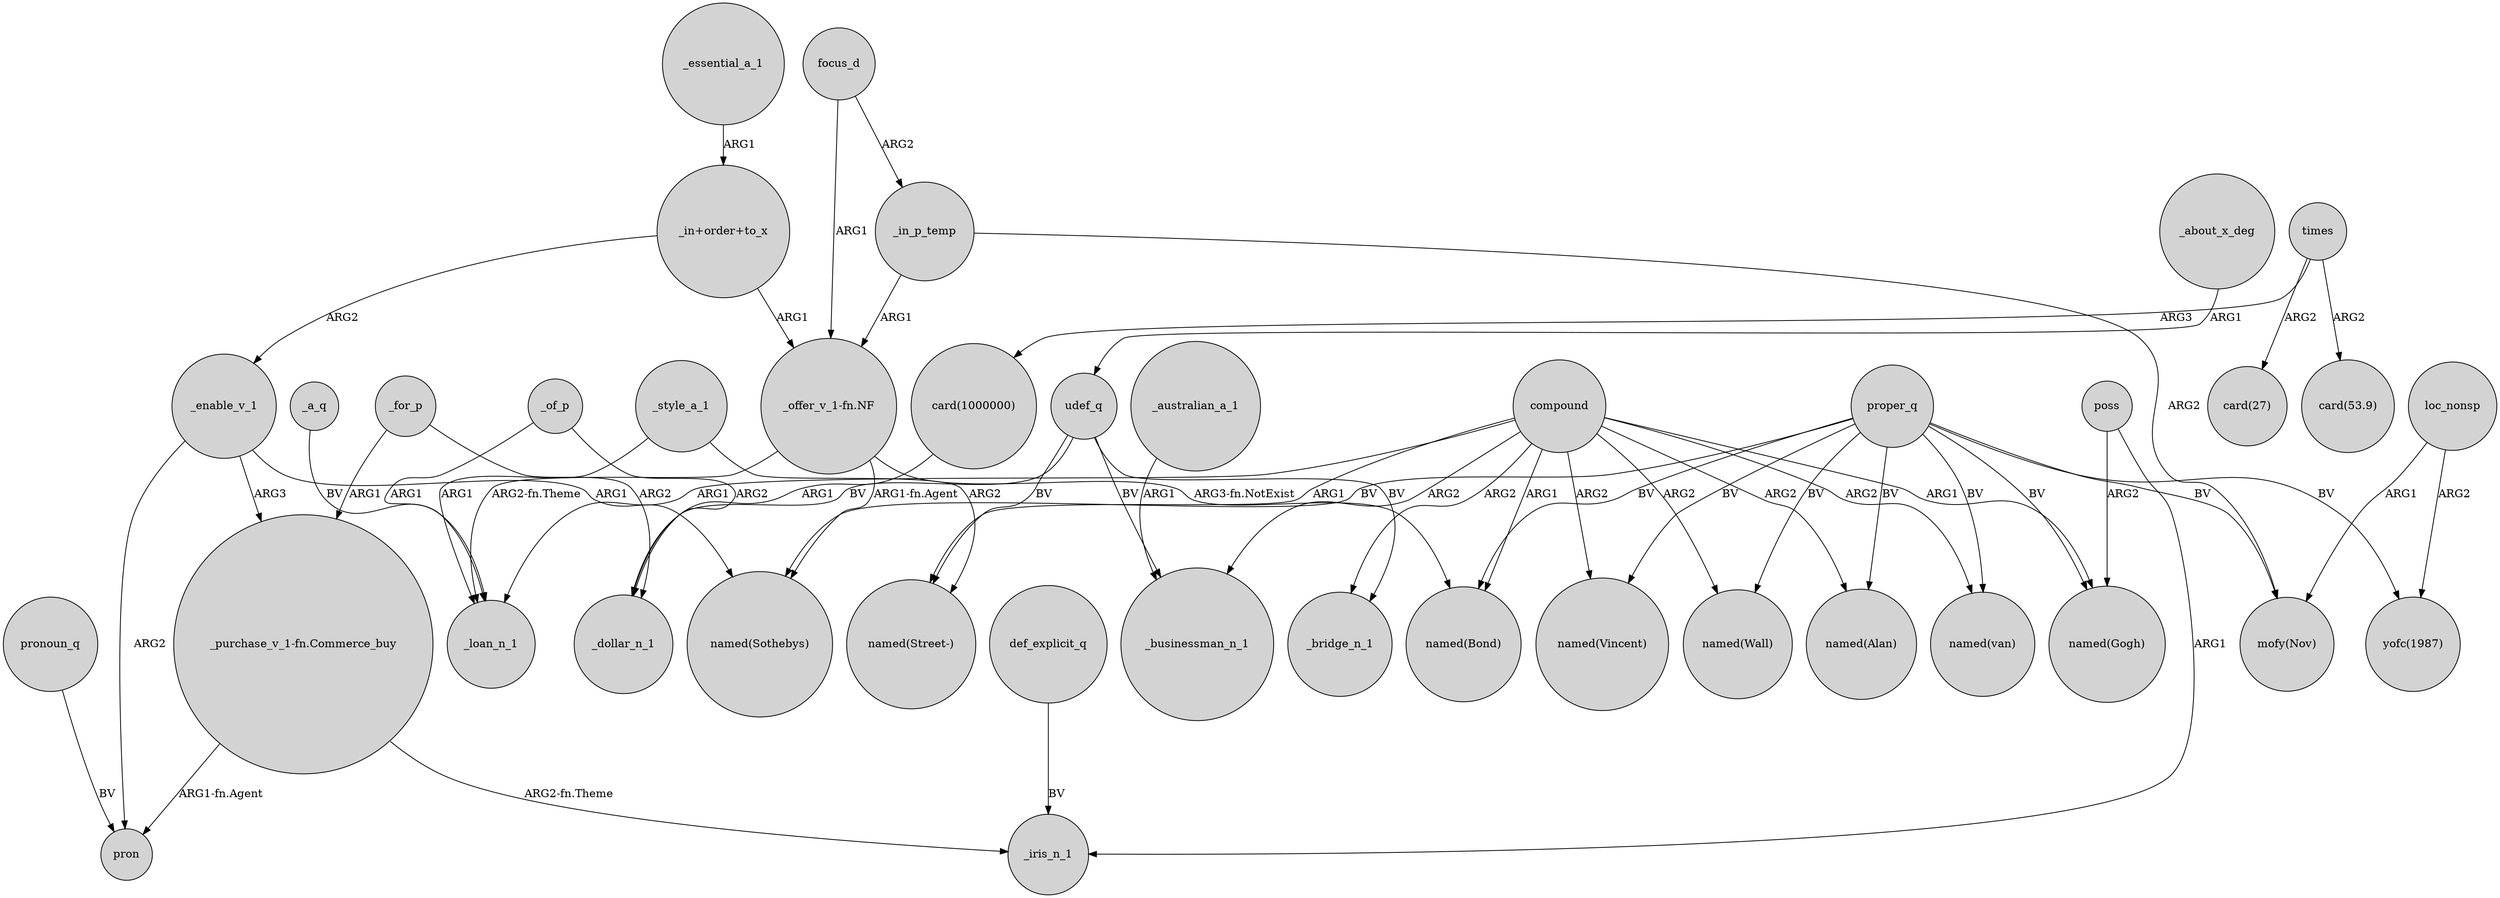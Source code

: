 digraph {
	node [shape=circle style=filled]
	_a_q -> _loan_n_1 [label=BV]
	def_explicit_q -> _iris_n_1 [label=BV]
	"card(1000000)" -> _dollar_n_1 [label=ARG1]
	focus_d -> _in_p_temp [label=ARG2]
	proper_q -> "named(Sothebys)" [label=BV]
	proper_q -> "named(Bond)" [label=BV]
	udef_q -> _businessman_n_1 [label=BV]
	_style_a_1 -> "named(Street-)" [label=ARG2]
	_style_a_1 -> _loan_n_1 [label=ARG1]
	_for_p -> _dollar_n_1 [label=ARG2]
	proper_q -> "named(Wall)" [label=BV]
	_in_p_temp -> "mofy(Nov)" [label=ARG2]
	proper_q -> "named(Alan)" [label=BV]
	compound -> "named(Bond)" [label=ARG1]
	_for_p -> "_purchase_v_1-fn.Commerce_buy" [label=ARG1]
	_essential_a_1 -> "_in+order+to_x" [label=ARG1]
	proper_q -> "named(van)" [label=BV]
	compound -> "named(Vincent)" [label=ARG2]
	"_offer_v_1-fn.NF" -> "named(Bond)" [label="ARG3-fn.NotExist"]
	times -> "card(27)" [label=ARG2]
	proper_q -> "named(Vincent)" [label=BV]
	"_offer_v_1-fn.NF" -> "named(Sothebys)" [label="ARG1-fn.Agent"]
	"_in+order+to_x" -> _enable_v_1 [label=ARG2]
	proper_q -> "mofy(Nov)" [label=BV]
	compound -> _businessman_n_1 [label=ARG2]
	_about_x_deg -> udef_q [label=ARG1]
	compound -> _bridge_n_1 [label=ARG2]
	_of_p -> _loan_n_1 [label=ARG1]
	"_purchase_v_1-fn.Commerce_buy" -> pron [label="ARG1-fn.Agent"]
	_in_p_temp -> "_offer_v_1-fn.NF" [label=ARG1]
	_enable_v_1 -> "_purchase_v_1-fn.Commerce_buy" [label=ARG3]
	_enable_v_1 -> pron [label=ARG2]
	pronoun_q -> pron [label=BV]
	loc_nonsp -> "mofy(Nov)" [label=ARG1]
	compound -> "named(Wall)" [label=ARG2]
	"_in+order+to_x" -> "_offer_v_1-fn.NF" [label=ARG1]
	focus_d -> "_offer_v_1-fn.NF" [label=ARG1]
	proper_q -> "named(Gogh)" [label=BV]
	_enable_v_1 -> "named(Sothebys)" [label=ARG1]
	times -> "card(1000000)" [label=ARG3]
	poss -> _iris_n_1 [label=ARG1]
	_australian_a_1 -> _businessman_n_1 [label=ARG1]
	compound -> "named(Alan)" [label=ARG2]
	compound -> _loan_n_1 [label=ARG1]
	proper_q -> "yofc(1987)" [label=BV]
	"_purchase_v_1-fn.Commerce_buy" -> _iris_n_1 [label="ARG2-fn.Theme"]
	compound -> "named(van)" [label=ARG2]
	poss -> "named(Gogh)" [label=ARG2]
	_of_p -> _dollar_n_1 [label=ARG2]
	udef_q -> "named(Street-)" [label=BV]
	compound -> "named(Street-)" [label=ARG1]
	compound -> "named(Gogh)" [label=ARG1]
	times -> "card(53.9)" [label=ARG2]
	loc_nonsp -> "yofc(1987)" [label=ARG2]
	"_offer_v_1-fn.NF" -> _loan_n_1 [label="ARG2-fn.Theme"]
	udef_q -> _dollar_n_1 [label=BV]
	udef_q -> _bridge_n_1 [label=BV]
}
